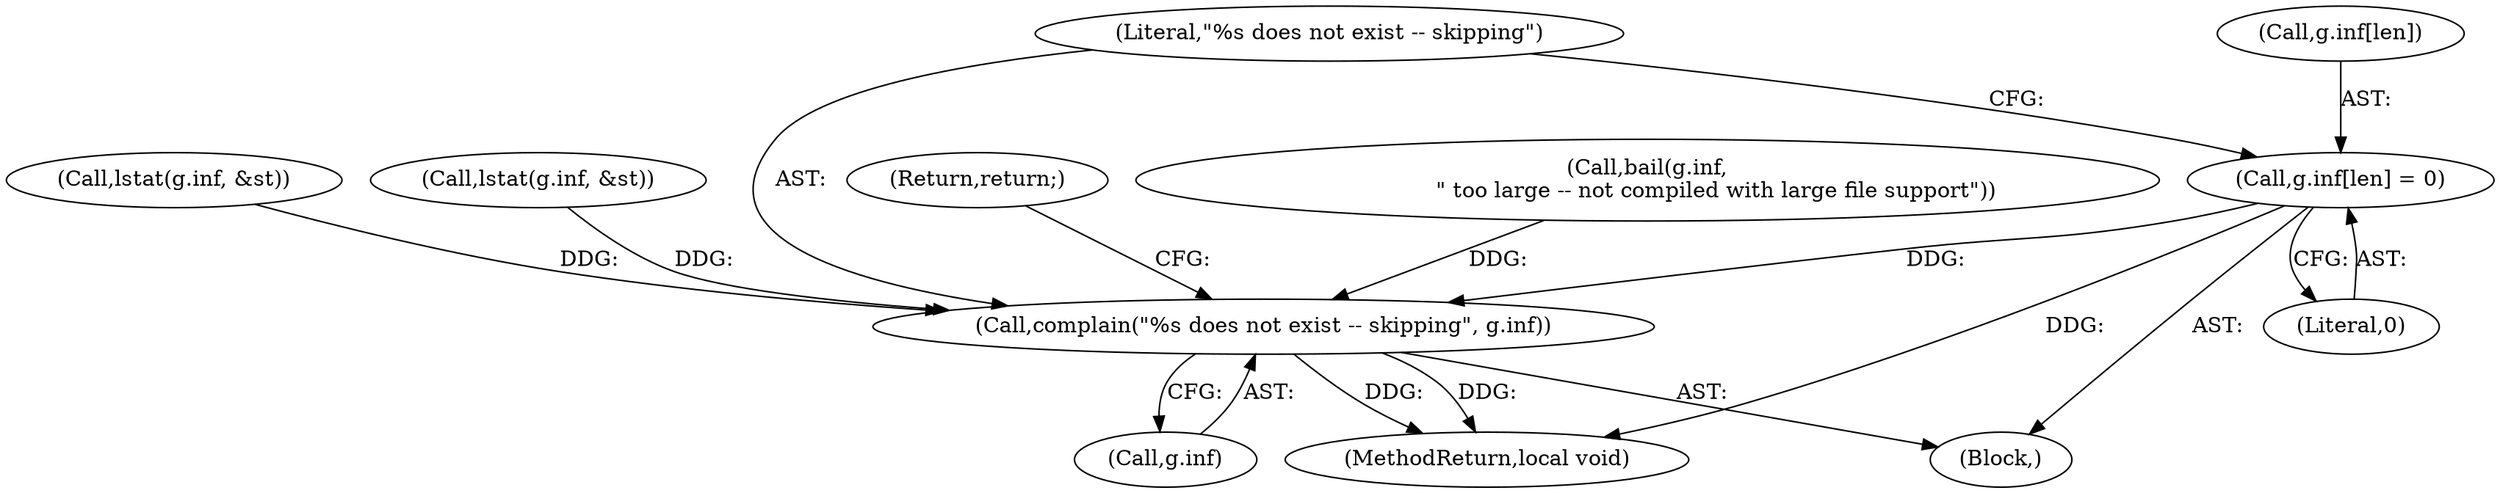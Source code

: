 digraph "0_pigz_fdad1406b3ec809f4954ff7cdf9e99eb18c2458f@array" {
"1000287" [label="(Call,g.inf[len] = 0)"];
"1000294" [label="(Call,complain(\"%s does not exist -- skipping\", g.inf))"];
"1000295" [label="(Literal,\"%s does not exist -- skipping\")"];
"1000299" [label="(Return,return;)"];
"1000279" [label="(Call,bail(g.inf,\n                    \" too large -- not compiled with large file support\"))"];
"1000293" [label="(Literal,0)"];
"1000294" [label="(Call,complain(\"%s does not exist -- skipping\", g.inf))"];
"1000262" [label="(Call,lstat(g.inf, &st))"];
"1000230" [label="(Call,lstat(g.inf, &st))"];
"1000287" [label="(Call,g.inf[len] = 0)"];
"1000296" [label="(Call,g.inf)"];
"1001416" [label="(MethodReturn,local void)"];
"1000286" [label="(Block,)"];
"1000288" [label="(Call,g.inf[len])"];
"1000287" -> "1000286"  [label="AST: "];
"1000287" -> "1000293"  [label="CFG: "];
"1000288" -> "1000287"  [label="AST: "];
"1000293" -> "1000287"  [label="AST: "];
"1000295" -> "1000287"  [label="CFG: "];
"1000287" -> "1001416"  [label="DDG: "];
"1000287" -> "1000294"  [label="DDG: "];
"1000294" -> "1000286"  [label="AST: "];
"1000294" -> "1000296"  [label="CFG: "];
"1000295" -> "1000294"  [label="AST: "];
"1000296" -> "1000294"  [label="AST: "];
"1000299" -> "1000294"  [label="CFG: "];
"1000294" -> "1001416"  [label="DDG: "];
"1000294" -> "1001416"  [label="DDG: "];
"1000279" -> "1000294"  [label="DDG: "];
"1000262" -> "1000294"  [label="DDG: "];
"1000230" -> "1000294"  [label="DDG: "];
}
